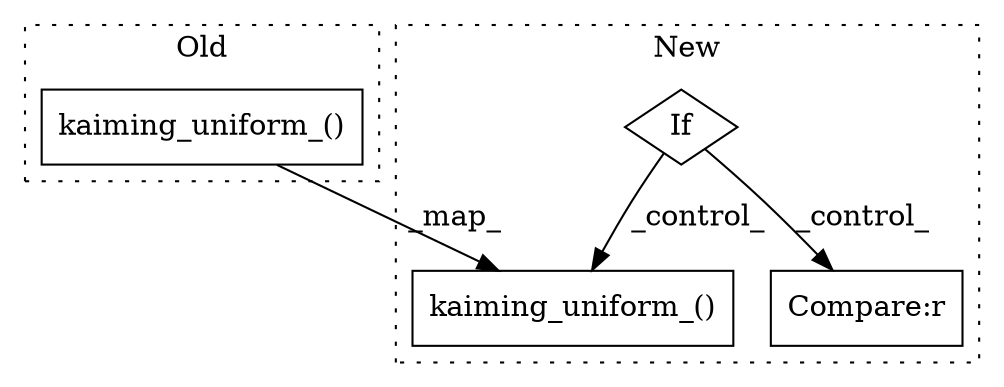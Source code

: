 digraph G {
subgraph cluster0 {
1 [label="kaiming_uniform_()" a="75" s="3033,3074" l="31,28" shape="box"];
label = "Old";
style="dotted";
}
subgraph cluster1 {
2 [label="kaiming_uniform_()" a="75" s="3017,3058" l="31,28" shape="box"];
3 [label="If" a="96" s="2950" l="3" shape="diamond"];
4 [label="Compare:r" a="40" s="3104" l="33" shape="box"];
label = "New";
style="dotted";
}
1 -> 2 [label="_map_"];
3 -> 4 [label="_control_"];
3 -> 2 [label="_control_"];
}